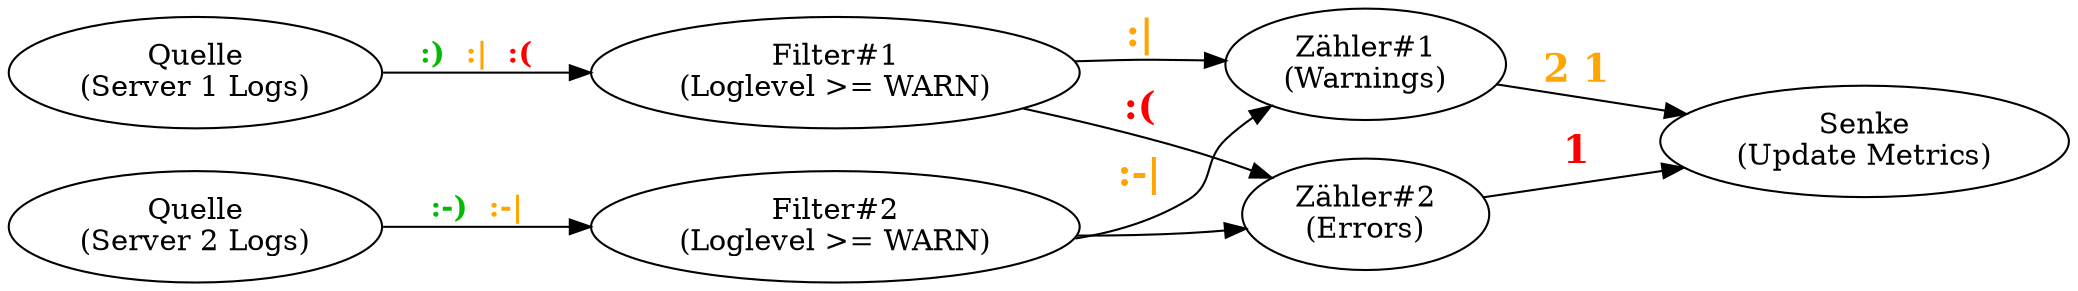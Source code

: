 digraph dataflow_parallel {
  rankdir=LR;
  "Quelle\n(Server 1 Logs)" -> "Filter#1\n(Loglevel >= WARN)" 
    [label=
<<B>
<FONT COLOR="#00BB00">:) &nbsp;</FONT>
<FONT COLOR="ORANGE">:| &nbsp;</FONT>
<FONT COLOR="RED">:( &nbsp;</FONT>
</B>>
   ];
  "Quelle\n(Server 2 Logs)" -> "Filter#2\n(Loglevel >= WARN)" 
  [label=
<<B>
<FONT COLOR="#00BB00">:-) &nbsp;</FONT>
<FONT COLOR="ORANGE">:-| &nbsp;</FONT>
</B>>
  ];
  "Filter#1\n(Loglevel >= WARN)" -> "Zähler#1\n(Warnings)" 
  [label=
<<B><FONT POINT-SIZE="18.0" COLOR="ORANGE">:| &nbsp;</FONT></B>>
  ];
  "Filter#1\n(Loglevel >= WARN)" -> "Zähler#2\n(Errors)" 
  [label=
<<B>
<FONT COLOR="RED" POINT-SIZE="18.0">:( &nbsp;</FONT>
</B>>
  ];
 "Filter#2\n(Loglevel >= WARN)"  -> "Zähler#1\n(Warnings)"
  [label=
<<B>
<FONT COLOR="ORANGE" POINT-SIZE="18.0">:-| &nbsp;</FONT>
</B>>
  ];
  "Filter#2\n(Loglevel >= WARN)"  -> "Zähler#2\n(Errors)" 
  [label=
<>
  ];
  "Zähler#1\n(Warnings)" -> "Senke\n(Update Metrics)" 
  [label=
<<B>
<FONT COLOR="ORANGE" POINT-SIZE="18.0">2 </FONT>
<FONT COLOR="ORANGE" POINT-SIZE="18.0">1 </FONT>
</B>>
  ];
  "Zähler#2\n(Errors)"  -> "Senke\n(Update Metrics)"  
  [label=
<<B>
<FONT COLOR="RED" POINT-SIZE="18.0">1 </FONT>
</B>>
  ];
}